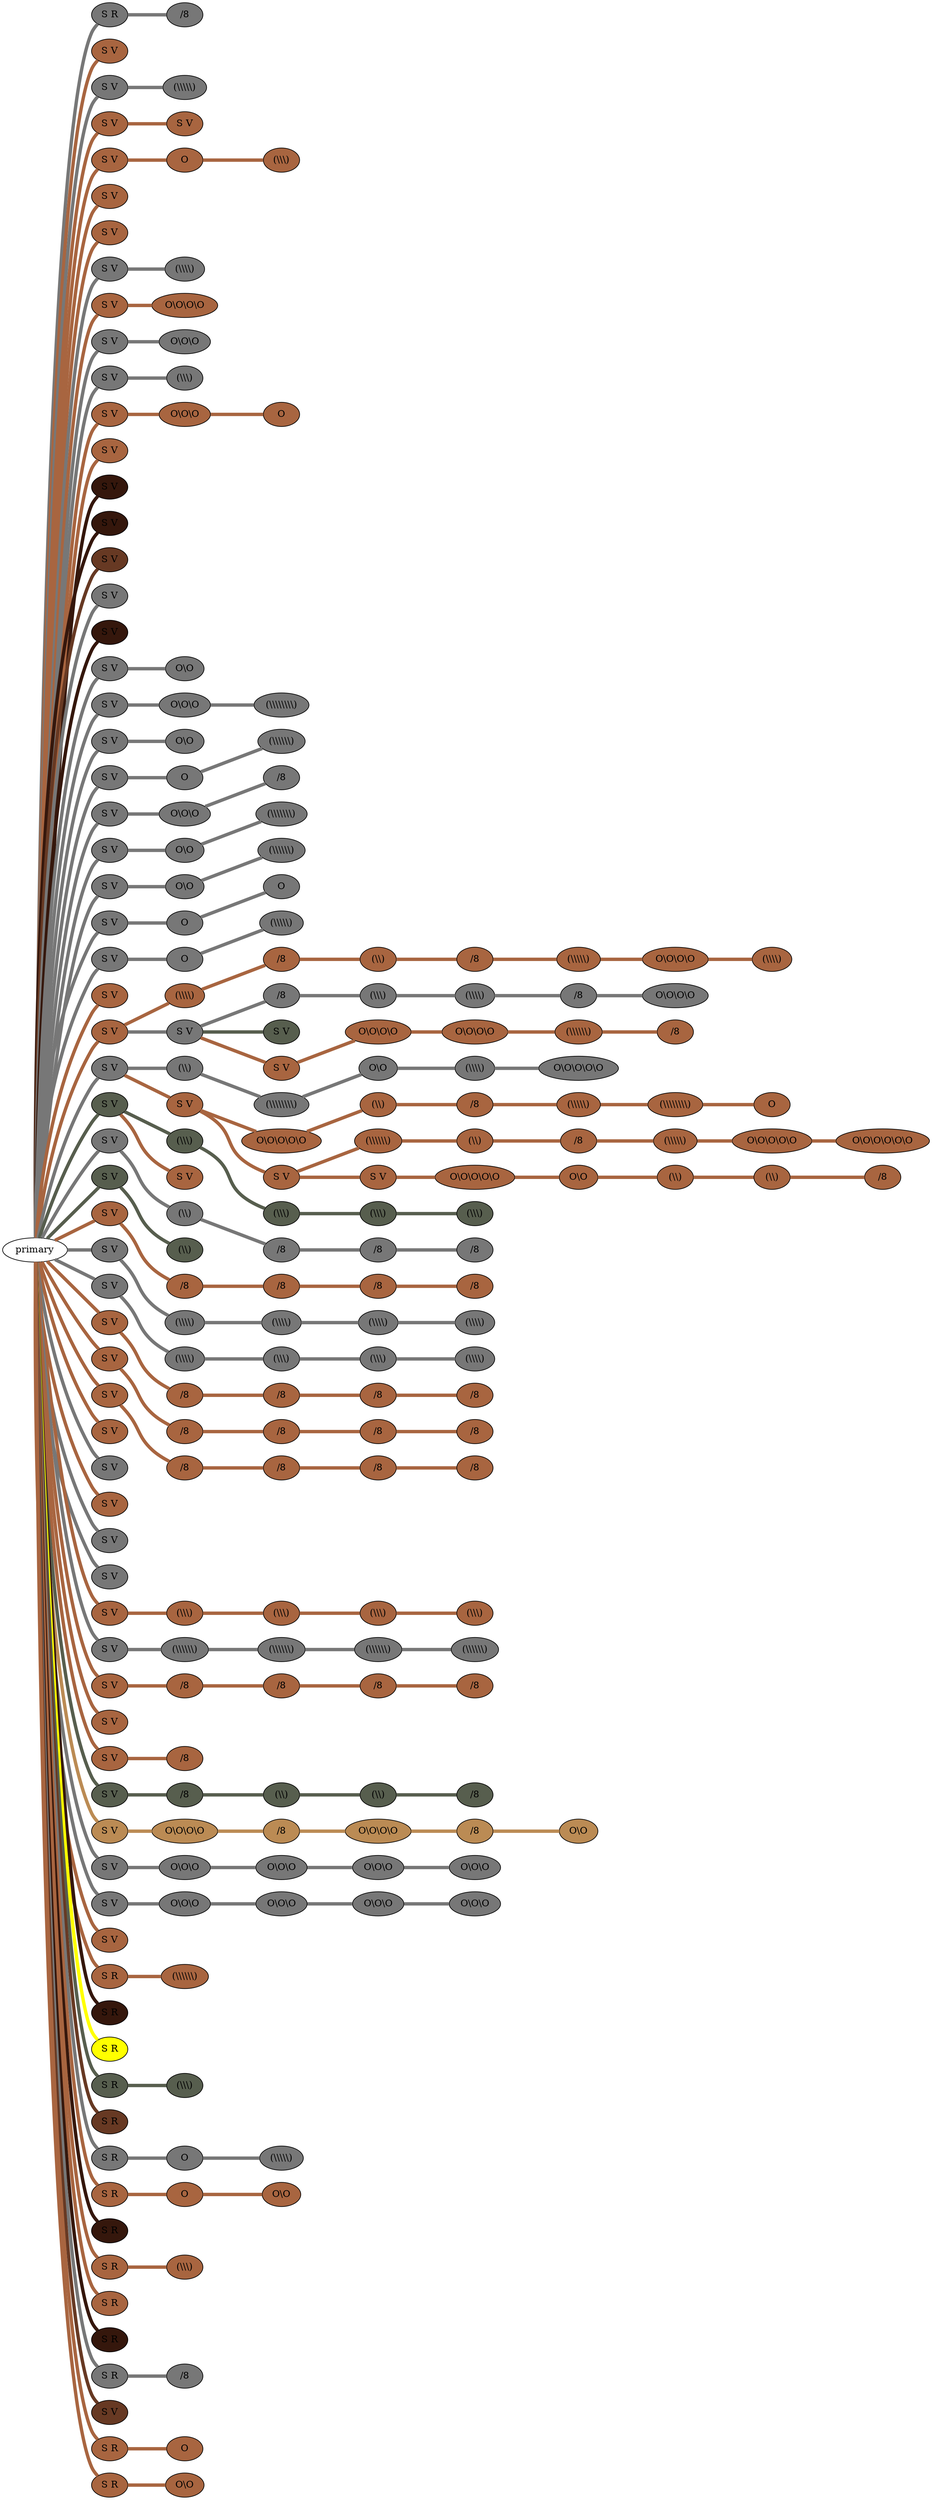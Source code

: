 graph {
 graph [rankdir=LR]
"primary" -- "1" [penwidth=5,color="#777777"]
"1" [label="S R", style=filled, fillcolor="#777777"]
"1" -- "1:0" [penwidth=5,color="#777777"]
"1:0" [label="/8", style=filled, fillcolor="#777777"]
"primary" -- "2" [penwidth=5,color="#A86540"]
"2" [label="S V", style=filled, fillcolor="#A86540"]
"primary" -- "3" [penwidth=5,color="#777777"]
"3" [label="S V", style=filled, fillcolor="#777777"]
"3" -- "3:0" [penwidth=5,color="#777777"]
"3:0" [label="(\\\\\\\\\\)", style=filled, fillcolor="#777777"]
"primary" -- "4" [penwidth=5,color="#A86540"]
"4" [label="S V", style=filled, fillcolor="#A86540"]
"4" -- "4s1" [penwidth=5,color="#A86540"]
"4s1" [label="S V", style=filled, fillcolor="#A86540"]
"primary" -- "5" [penwidth=5,color="#A86540"]
"5" [label="S V", style=filled, fillcolor="#A86540"]
"5" -- "5:0" [penwidth=5,color="#A86540"]
"5:0" [label="O", style=filled, fillcolor="#A86540"]
"5:0" -- "5:1" [penwidth=5,color="#A86540"]
"5:1" [label="(\\\\\\)", style=filled, fillcolor="#A86540"]
"primary" -- "6" [penwidth=5,color="#A86540"]
"6" [label="S V", style=filled, fillcolor="#A86540"]
"primary" -- "7" [penwidth=5,color="#A86540"]
"7" [label="S V", style=filled, fillcolor="#A86540"]
"primary" -- "8" [penwidth=5,color="#777777"]
"8" [label="S V", style=filled, fillcolor="#777777"]
"8" -- "8:0" [penwidth=5,color="#777777"]
"8:0" [label="(\\\\\\\\)", style=filled, fillcolor="#777777"]
"primary" -- "9" [penwidth=5,color="#A86540"]
"9" [label="S V", style=filled, fillcolor="#A86540"]
"9" -- "9:0" [penwidth=5,color="#A86540"]
"9:0" [label="O\\O\\O\\O", style=filled, fillcolor="#A86540"]
"primary" -- "10" [penwidth=5,color="#777777"]
"10" [label="S V", style=filled, fillcolor="#777777"]
"10" -- "10:0" [penwidth=5,color="#777777"]
"10:0" [label="O\\O\\O", style=filled, fillcolor="#777777"]
"primary" -- "11" [penwidth=5,color="#777777"]
"11" [label="S V", style=filled, fillcolor="#777777"]
"11" -- "11:0" [penwidth=5,color="#777777"]
"11:0" [label="(\\\\\\)", style=filled, fillcolor="#777777"]
"primary" -- "12" [penwidth=5,color="#A86540"]
"12" [label="S V", style=filled, fillcolor="#A86540"]
"12" -- "12:0" [penwidth=5,color="#A86540"]
"12:0" [label="O\\O\\O", style=filled, fillcolor="#A86540"]
"12:0" -- "12:1" [penwidth=5,color="#A86540"]
"12:1" [label="O", style=filled, fillcolor="#A86540"]
"primary" -- "13" [penwidth=5,color="#A86540"]
"13" [label="S V", style=filled, fillcolor="#A86540"]
"primary" -- "14" [penwidth=5,color="#35170C"]
"14" [label="S V", style=filled, fillcolor="#35170C"]
"primary" -- "15" [penwidth=5,color="#35170C"]
"15" [label="S V", style=filled, fillcolor="#35170C"]
"primary" -- "16" [penwidth=5,color="#673923"]
"16" [label="S V", style=filled, fillcolor="#673923"]
"primary" -- "17" [penwidth=5,color="#777777"]
"17" [label="S V", style=filled, fillcolor="#777777"]
"primary" -- "18" [penwidth=5,color="#35170C"]
"18" [label="S V", style=filled, fillcolor="#35170C"]
"primary" -- "19" [penwidth=5,color="#777777"]
"19" [label="S V", style=filled, fillcolor="#777777"]
"19" -- "19:0" [penwidth=5,color="#777777"]
"19:0" [label="O\\O", style=filled, fillcolor="#777777"]
"primary" -- "20" [penwidth=5,color="#777777"]
"20" [label="S V", style=filled, fillcolor="#777777"]
"20" -- "20:0" [penwidth=5,color="#777777"]
"20:0" [label="O\\O\\O", style=filled, fillcolor="#777777"]
"20:0" -- "20:1" [penwidth=5,color="#777777"]
"20:1" [label="(\\\\\\\\\\\\\\\\)", style=filled, fillcolor="#777777"]
"primary" -- "21" [penwidth=5,color="#777777"]
"21" [label="S V", style=filled, fillcolor="#777777"]
"21" -- "21:0" [penwidth=5,color="#777777"]
"21:0" [label="O\\O", style=filled, fillcolor="#777777"]
"primary" -- "22" [penwidth=5,color="#777777"]
"22" [label="S V", style=filled, fillcolor="#777777"]
"22" -- "22:0" [penwidth=5,color="#777777"]
"22:0" [label="O", style=filled, fillcolor="#777777"]
"22:0" -- "22:1" [penwidth=5,color="#777777"]
"22:1" [label="(\\\\\\\\\\\\)", style=filled, fillcolor="#777777"]
"primary" -- "23" [penwidth=5,color="#777777"]
"23" [label="S V", style=filled, fillcolor="#777777"]
"23" -- "23:0" [penwidth=5,color="#777777"]
"23:0" [label="O\\O\\O", style=filled, fillcolor="#777777"]
"23:0" -- "23:1" [penwidth=5,color="#777777"]
"23:1" [label="/8", style=filled, fillcolor="#777777"]
"primary" -- "24" [penwidth=5,color="#777777"]
"24" [label="S V", style=filled, fillcolor="#777777"]
"24" -- "24:0" [penwidth=5,color="#777777"]
"24:0" [label="O\\O", style=filled, fillcolor="#777777"]
"24:0" -- "24:1" [penwidth=5,color="#777777"]
"24:1" [label="(\\\\\\\\\\\\\\)", style=filled, fillcolor="#777777"]
"primary" -- "25" [penwidth=5,color="#777777"]
"25" [label="S V", style=filled, fillcolor="#777777"]
"25" -- "25:0" [penwidth=5,color="#777777"]
"25:0" [label="O\\O", style=filled, fillcolor="#777777"]
"25:0" -- "25:1" [penwidth=5,color="#777777"]
"25:1" [label="(\\\\\\\\\\\\)", style=filled, fillcolor="#777777"]
"primary" -- "26" [penwidth=5,color="#777777"]
"26" [label="S V", style=filled, fillcolor="#777777"]
"26" -- "26:0" [penwidth=5,color="#777777"]
"26:0" [label="O", style=filled, fillcolor="#777777"]
"26:0" -- "26:1" [penwidth=5,color="#777777"]
"26:1" [label="O", style=filled, fillcolor="#777777"]
"primary" -- "27" [penwidth=5,color="#777777"]
"27" [label="S V", style=filled, fillcolor="#777777"]
"27" -- "27:0" [penwidth=5,color="#777777"]
"27:0" [label="O", style=filled, fillcolor="#777777"]
"27:0" -- "27:1" [penwidth=5,color="#777777"]
"27:1" [label="(\\\\\\\\\\)", style=filled, fillcolor="#777777"]
"primary" -- "28" [penwidth=5,color="#A86540"]
"28" [label="S V", style=filled, fillcolor="#A86540"]
"primary" -- "29" [penwidth=5,color="#A86540"]
"29" [label="S V", style=filled, fillcolor="#A86540"]
"29" -- "29:0" [penwidth=5,color="#A86540"]
"29:0" [label="(\\\\\\\\)", style=filled, fillcolor="#A86540"]
"29:0" -- "29:1" [penwidth=5,color="#A86540"]
"29:1" [label="/8", style=filled, fillcolor="#A86540"]
"29:1" -- "29:2" [penwidth=5,color="#A86540"]
"29:2" [label="(\\\\)", style=filled, fillcolor="#A86540"]
"29:2" -- "29:3" [penwidth=5,color="#A86540"]
"29:3" [label="/8", style=filled, fillcolor="#A86540"]
"29:3" -- "29:4" [penwidth=5,color="#A86540"]
"29:4" [label="(\\\\\\\\\\)", style=filled, fillcolor="#A86540"]
"29:4" -- "29:5" [penwidth=5,color="#A86540"]
"29:5" [label="O\\O\\O\\O", style=filled, fillcolor="#A86540"]
"29:5" -- "29:6" [penwidth=5,color="#A86540"]
"29:6" [label="(\\\\\\\\)", style=filled, fillcolor="#A86540"]
"29" -- "29s1" [penwidth=5,color="#777777"]
"29s1" [label="S V", style=filled, fillcolor="#777777"]
"29s1" -- "29s1:0" [penwidth=5,color="#777777"]
"29s1:0" [label="/8", style=filled, fillcolor="#777777"]
"29s1:0" -- "29s1:1" [penwidth=5,color="#777777"]
"29s1:1" [label="(\\\\\\)", style=filled, fillcolor="#777777"]
"29s1:1" -- "29s1:2" [penwidth=5,color="#777777"]
"29s1:2" [label="(\\\\\\\\)", style=filled, fillcolor="#777777"]
"29s1:2" -- "29s1:3" [penwidth=5,color="#777777"]
"29s1:3" [label="/8", style=filled, fillcolor="#777777"]
"29s1:3" -- "29s1:4" [penwidth=5,color="#777777"]
"29s1:4" [label="O\\O\\O\\O", style=filled, fillcolor="#777777"]
"29s1" -- "29s1s1" [penwidth=5,color="#575E4E"]
"29s1s1" [label="S V", style=filled, fillcolor="#575E4E"]
"29s1" -- "29s1s2" [penwidth=5,color="#A86540"]
"29s1s2" [label="S V", style=filled, fillcolor="#A86540"]
"29s1s2" -- "29s1s2:0" [penwidth=5,color="#A86540"]
"29s1s2:0" [label="O\\O\\O\\O", style=filled, fillcolor="#A86540"]
"29s1s2:0" -- "29s1s2:1" [penwidth=5,color="#A86540"]
"29s1s2:1" [label="O\\O\\O\\O", style=filled, fillcolor="#A86540"]
"29s1s2:1" -- "29s1s2:2" [penwidth=5,color="#A86540"]
"29s1s2:2" [label="(\\\\\\\\\\\\)", style=filled, fillcolor="#A86540"]
"29s1s2:2" -- "29s1s2:3" [penwidth=5,color="#A86540"]
"29s1s2:3" [label="/8", style=filled, fillcolor="#A86540"]
"primary" -- "30" [penwidth=5,color="#777777"]
"30" [label="S V", style=filled, fillcolor="#777777"]
"30" -- "30:0" [penwidth=5,color="#777777"]
"30:0" [label="(\\\\)", style=filled, fillcolor="#777777"]
"30:0" -- "30:1" [penwidth=5,color="#777777"]
"30:1" [label="(\\\\\\\\\\\\\\\\)", style=filled, fillcolor="#777777"]
"30:1" -- "30:2" [penwidth=5,color="#777777"]
"30:2" [label="O\\O", style=filled, fillcolor="#777777"]
"30:2" -- "30:3" [penwidth=5,color="#777777"]
"30:3" [label="(\\\\\\\\)", style=filled, fillcolor="#777777"]
"30:3" -- "30:4" [penwidth=5,color="#777777"]
"30:4" [label="O\\O\\O\\O\\O", style=filled, fillcolor="#777777"]
"30" -- "30s1" [penwidth=5,color="#A86540"]
"30s1" [label="S V", style=filled, fillcolor="#A86540"]
"30s1" -- "30s1:0" [penwidth=5,color="#A86540"]
"30s1:0" [label="O\\O\\O\\O\\O", style=filled, fillcolor="#A86540"]
"30s1:0" -- "30s1:1" [penwidth=5,color="#A86540"]
"30s1:1" [label="(\\\\)", style=filled, fillcolor="#A86540"]
"30s1:1" -- "30s1:2" [penwidth=5,color="#A86540"]
"30s1:2" [label="/8", style=filled, fillcolor="#A86540"]
"30s1:2" -- "30s1:3" [penwidth=5,color="#A86540"]
"30s1:3" [label="(\\\\\\\\\\)", style=filled, fillcolor="#A86540"]
"30s1:3" -- "30s1:4" [penwidth=5,color="#A86540"]
"30s1:4" [label="(\\\\\\\\\\\\\\\\)", style=filled, fillcolor="#A86540"]
"30s1:4" -- "30s1:5" [penwidth=5,color="#A86540"]
"30s1:5" [label="O", style=filled, fillcolor="#A86540"]
"30s1" -- "30s1s1" [penwidth=5,color="#A86540"]
"30s1s1" [label="S V", style=filled, fillcolor="#A86540"]
"30s1s1" -- "30s1s1:0" [penwidth=5,color="#A86540"]
"30s1s1:0" [label="(\\\\\\\\\\\\)", style=filled, fillcolor="#A86540"]
"30s1s1:0" -- "30s1s1:1" [penwidth=5,color="#A86540"]
"30s1s1:1" [label="(\\\\)", style=filled, fillcolor="#A86540"]
"30s1s1:1" -- "30s1s1:2" [penwidth=5,color="#A86540"]
"30s1s1:2" [label="/8", style=filled, fillcolor="#A86540"]
"30s1s1:2" -- "30s1s1:3" [penwidth=5,color="#A86540"]
"30s1s1:3" [label="(\\\\\\\\\\)", style=filled, fillcolor="#A86540"]
"30s1s1:3" -- "30s1s1:4" [penwidth=5,color="#A86540"]
"30s1s1:4" [label="O\\O\\O\\O\\O", style=filled, fillcolor="#A86540"]
"30s1s1:4" -- "30s1s1:5" [penwidth=5,color="#A86540"]
"30s1s1:5" [label="O\\O\\O\\O\\O\\O", style=filled, fillcolor="#A86540"]
"30s1s1" -- "30s1s1s1" [penwidth=5,color="#A86540"]
"30s1s1s1" [label="S V", style=filled, fillcolor="#A86540"]
"30s1s1s1" -- "30s1s1s1:0" [penwidth=5,color="#A86540"]
"30s1s1s1:0" [label="O\\O\\O\\O\\O", style=filled, fillcolor="#A86540"]
"30s1s1s1:0" -- "30s1s1s1:1" [penwidth=5,color="#A86540"]
"30s1s1s1:1" [label="O\\O", style=filled, fillcolor="#A86540"]
"30s1s1s1:1" -- "30s1s1s1:2" [penwidth=5,color="#A86540"]
"30s1s1s1:2" [label="(\\\\)", style=filled, fillcolor="#A86540"]
"30s1s1s1:2" -- "30s1s1s1:3" [penwidth=5,color="#A86540"]
"30s1s1s1:3" [label="(\\\\)", style=filled, fillcolor="#A86540"]
"30s1s1s1:3" -- "30s1s1s1:4" [penwidth=5,color="#A86540"]
"30s1s1s1:4" [label="/8", style=filled, fillcolor="#A86540"]
"primary" -- "31" [penwidth=5,color="#575E4E"]
"31" [label="S V", style=filled, fillcolor="#575E4E"]
"31" -- "31:0" [penwidth=5,color="#575E4E"]
"31:0" [label="(\\\\\\)", style=filled, fillcolor="#575E4E"]
"31:0" -- "31:1" [penwidth=5,color="#575E4E"]
"31:1" [label="(\\\\\\)", style=filled, fillcolor="#575E4E"]
"31:1" -- "31:2" [penwidth=5,color="#575E4E"]
"31:2" [label="(\\\\\\)", style=filled, fillcolor="#575E4E"]
"31:2" -- "31:3" [penwidth=5,color="#575E4E"]
"31:3" [label="(\\\\\\)", style=filled, fillcolor="#575E4E"]
"31" -- "31s1" [penwidth=5,color="#A86540"]
"31s1" [label="S V", style=filled, fillcolor="#A86540"]
"primary" -- "32" [penwidth=5,color="#777777"]
"32" [label="S V", style=filled, fillcolor="#777777"]
"32" -- "32:0" [penwidth=5,color="#777777"]
"32:0" [label="(\\\\)", style=filled, fillcolor="#777777"]
"32:0" -- "32:1" [penwidth=5,color="#777777"]
"32:1" [label="/8", style=filled, fillcolor="#777777"]
"32:1" -- "32:2" [penwidth=5,color="#777777"]
"32:2" [label="/8", style=filled, fillcolor="#777777"]
"32:2" -- "32:3" [penwidth=5,color="#777777"]
"32:3" [label="/8", style=filled, fillcolor="#777777"]
"primary" -- "33" [penwidth=5,color="#575E4E"]
"33" [label="S V", style=filled, fillcolor="#575E4E"]
"33" -- "33:0" [penwidth=5,color="#575E4E"]
"33:0" [label="(\\\\)", style=filled, fillcolor="#575E4E"]
"primary" -- "34" [penwidth=5,color="#A86540"]
"34" [label="S V", style=filled, fillcolor="#A86540"]
"34" -- "34:0" [penwidth=5,color="#A86540"]
"34:0" [label="/8", style=filled, fillcolor="#A86540"]
"34:0" -- "34:1" [penwidth=5,color="#A86540"]
"34:1" [label="/8", style=filled, fillcolor="#A86540"]
"34:1" -- "34:2" [penwidth=5,color="#A86540"]
"34:2" [label="/8", style=filled, fillcolor="#A86540"]
"34:2" -- "34:3" [penwidth=5,color="#A86540"]
"34:3" [label="/8", style=filled, fillcolor="#A86540"]
"primary" -- "35" [penwidth=5,color="#777777"]
"35" [label="S V", style=filled, fillcolor="#777777"]
"35" -- "35:0" [penwidth=5,color="#777777"]
"35:0" [label="(\\\\\\\\)", style=filled, fillcolor="#777777"]
"35:0" -- "35:1" [penwidth=5,color="#777777"]
"35:1" [label="(\\\\\\\\)", style=filled, fillcolor="#777777"]
"35:1" -- "35:2" [penwidth=5,color="#777777"]
"35:2" [label="(\\\\\\\\)", style=filled, fillcolor="#777777"]
"35:2" -- "35:3" [penwidth=5,color="#777777"]
"35:3" [label="(\\\\\\\\)", style=filled, fillcolor="#777777"]
"primary" -- "36" [penwidth=5,color="#777777"]
"36" [label="S V", style=filled, fillcolor="#777777"]
"36" -- "36:0" [penwidth=5,color="#777777"]
"36:0" [label="(\\\\\\\\)", style=filled, fillcolor="#777777"]
"36:0" -- "36:1" [penwidth=5,color="#777777"]
"36:1" [label="(\\\\\\)", style=filled, fillcolor="#777777"]
"36:1" -- "36:2" [penwidth=5,color="#777777"]
"36:2" [label="(\\\\\\)", style=filled, fillcolor="#777777"]
"36:2" -- "36:3" [penwidth=5,color="#777777"]
"36:3" [label="(\\\\\\\\)", style=filled, fillcolor="#777777"]
"primary" -- "37" [penwidth=5,color="#A86540"]
"37" [label="S V", style=filled, fillcolor="#A86540"]
"37" -- "37:0" [penwidth=5,color="#A86540"]
"37:0" [label="/8", style=filled, fillcolor="#A86540"]
"37:0" -- "37:1" [penwidth=5,color="#A86540"]
"37:1" [label="/8", style=filled, fillcolor="#A86540"]
"37:1" -- "37:2" [penwidth=5,color="#A86540"]
"37:2" [label="/8", style=filled, fillcolor="#A86540"]
"37:2" -- "37:3" [penwidth=5,color="#A86540"]
"37:3" [label="/8", style=filled, fillcolor="#A86540"]
"primary" -- "38" [penwidth=5,color="#A86540"]
"38" [label="S V", style=filled, fillcolor="#A86540"]
"38" -- "38:0" [penwidth=5,color="#A86540"]
"38:0" [label="/8", style=filled, fillcolor="#A86540"]
"38:0" -- "38:1" [penwidth=5,color="#A86540"]
"38:1" [label="/8", style=filled, fillcolor="#A86540"]
"38:1" -- "38:2" [penwidth=5,color="#A86540"]
"38:2" [label="/8", style=filled, fillcolor="#A86540"]
"38:2" -- "38:3" [penwidth=5,color="#A86540"]
"38:3" [label="/8", style=filled, fillcolor="#A86540"]
"primary" -- "39" [penwidth=5,color="#A86540"]
"39" [label="S V", style=filled, fillcolor="#A86540"]
"39" -- "39:0" [penwidth=5,color="#A86540"]
"39:0" [label="/8", style=filled, fillcolor="#A86540"]
"39:0" -- "39:1" [penwidth=5,color="#A86540"]
"39:1" [label="/8", style=filled, fillcolor="#A86540"]
"39:1" -- "39:2" [penwidth=5,color="#A86540"]
"39:2" [label="/8", style=filled, fillcolor="#A86540"]
"39:2" -- "39:3" [penwidth=5,color="#A86540"]
"39:3" [label="/8", style=filled, fillcolor="#A86540"]
"primary" -- "40" [penwidth=5,color="#A86540"]
"40" [label="S V", style=filled, fillcolor="#A86540"]
"primary" -- "41" [penwidth=5,color="#777777"]
"41" [label="S V", style=filled, fillcolor="#777777"]
"primary" -- "42" [penwidth=5,color="#A86540"]
"42" [label="S V", style=filled, fillcolor="#A86540"]
"primary" -- "43" [penwidth=5,color="#777777"]
"43" [label="S V", style=filled, fillcolor="#777777"]
"primary" -- "44" [penwidth=5,color="#777777"]
"44" [label="S V", style=filled, fillcolor="#777777"]
"primary" -- "45" [penwidth=5,color="#A86540"]
"45" [label="S V", style=filled, fillcolor="#A86540"]
"45" -- "45:0" [penwidth=5,color="#A86540"]
"45:0" [label="(\\\\\\)", style=filled, fillcolor="#A86540"]
"45:0" -- "45:1" [penwidth=5,color="#A86540"]
"45:1" [label="(\\\\\\)", style=filled, fillcolor="#A86540"]
"45:1" -- "45:2" [penwidth=5,color="#A86540"]
"45:2" [label="(\\\\\\)", style=filled, fillcolor="#A86540"]
"45:2" -- "45:3" [penwidth=5,color="#A86540"]
"45:3" [label="(\\\\\\)", style=filled, fillcolor="#A86540"]
"primary" -- "46" [penwidth=5,color="#777777"]
"46" [label="S V", style=filled, fillcolor="#777777"]
"46" -- "46:0" [penwidth=5,color="#777777"]
"46:0" [label="(\\\\\\\\\\\\)", style=filled, fillcolor="#777777"]
"46:0" -- "46:1" [penwidth=5,color="#777777"]
"46:1" [label="(\\\\\\\\\\\\)", style=filled, fillcolor="#777777"]
"46:1" -- "46:2" [penwidth=5,color="#777777"]
"46:2" [label="(\\\\\\\\\\\\)", style=filled, fillcolor="#777777"]
"46:2" -- "46:3" [penwidth=5,color="#777777"]
"46:3" [label="(\\\\\\\\\\\\)", style=filled, fillcolor="#777777"]
"primary" -- "47" [penwidth=5,color="#A86540"]
"47" [label="S V", style=filled, fillcolor="#A86540"]
"47" -- "47:0" [penwidth=5,color="#A86540"]
"47:0" [label="/8", style=filled, fillcolor="#A86540"]
"47:0" -- "47:1" [penwidth=5,color="#A86540"]
"47:1" [label="/8", style=filled, fillcolor="#A86540"]
"47:1" -- "47:2" [penwidth=5,color="#A86540"]
"47:2" [label="/8", style=filled, fillcolor="#A86540"]
"47:2" -- "47:3" [penwidth=5,color="#A86540"]
"47:3" [label="/8", style=filled, fillcolor="#A86540"]
"primary" -- "48" [penwidth=5,color="#A86540"]
"48" [label="S V", style=filled, fillcolor="#A86540"]
"primary" -- "49" [penwidth=5,color="#A86540"]
"49" [label="S V", style=filled, fillcolor="#A86540"]
"49" -- "49:0" [penwidth=5,color="#A86540"]
"49:0" [label="/8", style=filled, fillcolor="#A86540"]
"primary" -- "50" [penwidth=5,color="#575E4E"]
"50" [label="S V", style=filled, fillcolor="#575E4E"]
"50" -- "50:0" [penwidth=5,color="#575E4E"]
"50:0" [label="/8", style=filled, fillcolor="#575E4E"]
"50:0" -- "50:1" [penwidth=5,color="#575E4E"]
"50:1" [label="(\\\\)", style=filled, fillcolor="#575E4E"]
"50:1" -- "50:2" [penwidth=5,color="#575E4E"]
"50:2" [label="(\\\\)", style=filled, fillcolor="#575E4E"]
"50:2" -- "50:3" [penwidth=5,color="#575E4E"]
"50:3" [label="/8", style=filled, fillcolor="#575E4E"]
"primary" -- "51" [penwidth=5,color="#BB8B54"]
"51" [label="S V", style=filled, fillcolor="#BB8B54"]
"51" -- "51:0" [penwidth=5,color="#BB8B54"]
"51:0" [label="O\\O\\O\\O", style=filled, fillcolor="#BB8B54"]
"51:0" -- "51:1" [penwidth=5,color="#BB8B54"]
"51:1" [label="/8", style=filled, fillcolor="#BB8B54"]
"51:1" -- "51:2" [penwidth=5,color="#BB8B54"]
"51:2" [label="O\\O\\O\\O", style=filled, fillcolor="#BB8B54"]
"51:2" -- "51:3" [penwidth=5,color="#BB8B54"]
"51:3" [label="/8", style=filled, fillcolor="#BB8B54"]
"51:3" -- "51:4" [penwidth=5,color="#BB8B54"]
"51:4" [label="O\\O", style=filled, fillcolor="#BB8B54"]
"primary" -- "52" [penwidth=5,color="#777777"]
"52" [label="S V", style=filled, fillcolor="#777777"]
"52" -- "52:0" [penwidth=5,color="#777777"]
"52:0" [label="O\\O\\O", style=filled, fillcolor="#777777"]
"52:0" -- "52:1" [penwidth=5,color="#777777"]
"52:1" [label="O\\O\\O", style=filled, fillcolor="#777777"]
"52:1" -- "52:2" [penwidth=5,color="#777777"]
"52:2" [label="O\\O\\O", style=filled, fillcolor="#777777"]
"52:2" -- "52:3" [penwidth=5,color="#777777"]
"52:3" [label="O\\O\\O", style=filled, fillcolor="#777777"]
"primary" -- "53" [penwidth=5,color="#777777"]
"53" [label="S V", style=filled, fillcolor="#777777"]
"53" -- "53:0" [penwidth=5,color="#777777"]
"53:0" [label="O\\O\\O", style=filled, fillcolor="#777777"]
"53:0" -- "53:1" [penwidth=5,color="#777777"]
"53:1" [label="O\\O\\O", style=filled, fillcolor="#777777"]
"53:1" -- "53:2" [penwidth=5,color="#777777"]
"53:2" [label="O\\O\\O", style=filled, fillcolor="#777777"]
"53:2" -- "53:3" [penwidth=5,color="#777777"]
"53:3" [label="O\\O\\O", style=filled, fillcolor="#777777"]
"primary" -- "54" [penwidth=5,color="#A86540"]
"54" [label="S V", style=filled, fillcolor="#A86540"]
"primary" -- "55" [penwidth=5,color="#A86540"]
"55" [label="S R", style=filled, fillcolor="#A86540"]
"55" -- "55:0" [penwidth=5,color="#A86540"]
"55:0" [label="(\\\\\\\\\\\\)", style=filled, fillcolor="#A86540"]
"primary" -- "56" [penwidth=5,color="#35170C"]
"56" [label="S R", style=filled, fillcolor="#35170C"]
"primary" -- "57" [penwidth=5,color=yellow]
"57" [label="S R", style=filled, fillcolor=yellow]
"primary" -- "58" [penwidth=5,color="#575E4E"]
"58" [label="S R", style=filled, fillcolor="#575E4E"]
"58" -- "58:0" [penwidth=5,color="#575E4E"]
"58:0" [label="(\\\\\\)", style=filled, fillcolor="#575E4E"]
"primary" -- "59" [penwidth=5,color="#673923"]
"59" [label="S R", style=filled, fillcolor="#673923"]
"primary" -- "60" [penwidth=5,color="#777777"]
"60" [label="S R", style=filled, fillcolor="#777777"]
"60" -- "60:0" [penwidth=5,color="#777777"]
"60:0" [label="O", style=filled, fillcolor="#777777"]
"60:0" -- "60:1" [penwidth=5,color="#777777"]
"60:1" [label="(\\\\\\\\\\)", style=filled, fillcolor="#777777"]
"primary" -- "61" [penwidth=5,color="#A86540"]
"61" [label="S R", style=filled, fillcolor="#A86540"]
"61" -- "61:0" [penwidth=5,color="#A86540"]
"61:0" [label="O", style=filled, fillcolor="#A86540"]
"61:0" -- "61:1" [penwidth=5,color="#A86540"]
"61:1" [label="O\\O", style=filled, fillcolor="#A86540"]
"primary" -- "62" [penwidth=5,color="#35170C"]
"62" [label="S R", style=filled, fillcolor="#35170C"]
"primary" -- "63" [penwidth=5,color="#A86540"]
"63" [label="S R", style=filled, fillcolor="#A86540"]
"63" -- "63:0" [penwidth=5,color="#A86540"]
"63:0" [label="(\\\\\\)", style=filled, fillcolor="#A86540"]
"primary" -- "64" [penwidth=5,color="#A86540"]
"64" [label="S R", style=filled, fillcolor="#A86540"]
"primary" -- "65" [penwidth=5,color="#35170C"]
"65" [label="S R", style=filled, fillcolor="#35170C"]
"primary" -- "66" [penwidth=5,color="#777777"]
"66" [label="S R", style=filled, fillcolor="#777777"]
"66" -- "66:0" [penwidth=5,color="#777777"]
"66:0" [label="/8", style=filled, fillcolor="#777777"]
"primary" -- "67" [penwidth=5,color="#673923"]
"67" [label="S V", style=filled, fillcolor="#673923"]
"primary" -- "68" [penwidth=5,color="#A86540"]
"68" [label="S R", style=filled, fillcolor="#A86540"]
"68" -- "68:0" [penwidth=5,color="#A86540"]
"68:0" [label="O", style=filled, fillcolor="#A86540"]
"primary" -- "69" [penwidth=5,color="#A86540"]
"69" [label="S R", style=filled, fillcolor="#A86540"]
"69" -- "69:0" [penwidth=5,color="#A86540"]
"69:0" [label="O\\O", style=filled, fillcolor="#A86540"]
}
